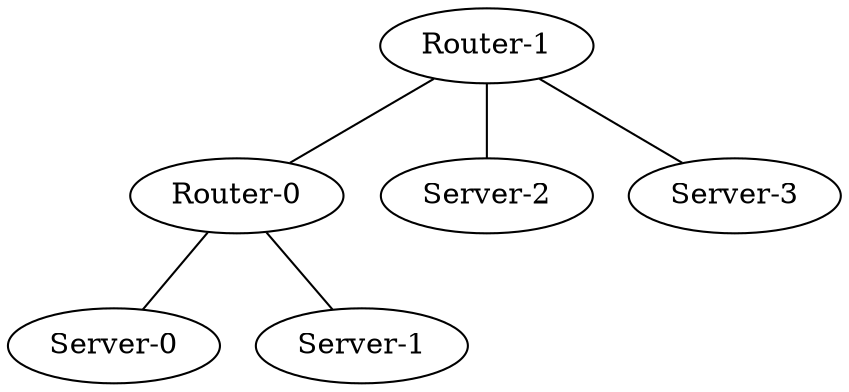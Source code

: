 graph vx {
"Router-0" [function="leaf" vagrant="eth1" os="hashicorp/bionic64" version="1.0.282" memory="500" config="./helper_scripts/config_production_switch.sh" ]
"Router-1" [function="leaf" vagrant="eth1" os="hashicorp/bionic64" version="1.0.282" memory="500" config="./helper_scripts/config_production_switch.sh" ]
"Server-0" [function="leaf" vagrant="eth1" os="hashicorp/bionic64" version="1.0.282" memory="500" config="./helper_scripts/config_production_switch.sh" ]
"Server-1" [function="leaf" vagrant="eth1" os="hashicorp/bionic64" version="1.0.282" memory="500" config="./helper_scripts/config_production_switch.sh" ]
"Server-2" [function="leaf" vagrant="eth1" os="hashicorp/bionic64" version="1.0.282" memory="500" config="./helper_scripts/config_production_switch.sh" ]
"Server-3" [function="leaf" vagrant="eth1" os="hashicorp/bionic64" version="1.0.282" memory="500" config="./helper_scripts/config_production_switch.sh" ]
"Router-0":"eth1" -- "Server-0":"eth100"
"Router-1":"eth1" -- "Server-3":"eth100"
"Router-1":"eth100" -- "Router-0":"eth100"
"Router-1":"eth2" -- "Server-2":"eth100"
"Router-0":"eth2" -- "Server-1":"eth100"
}
